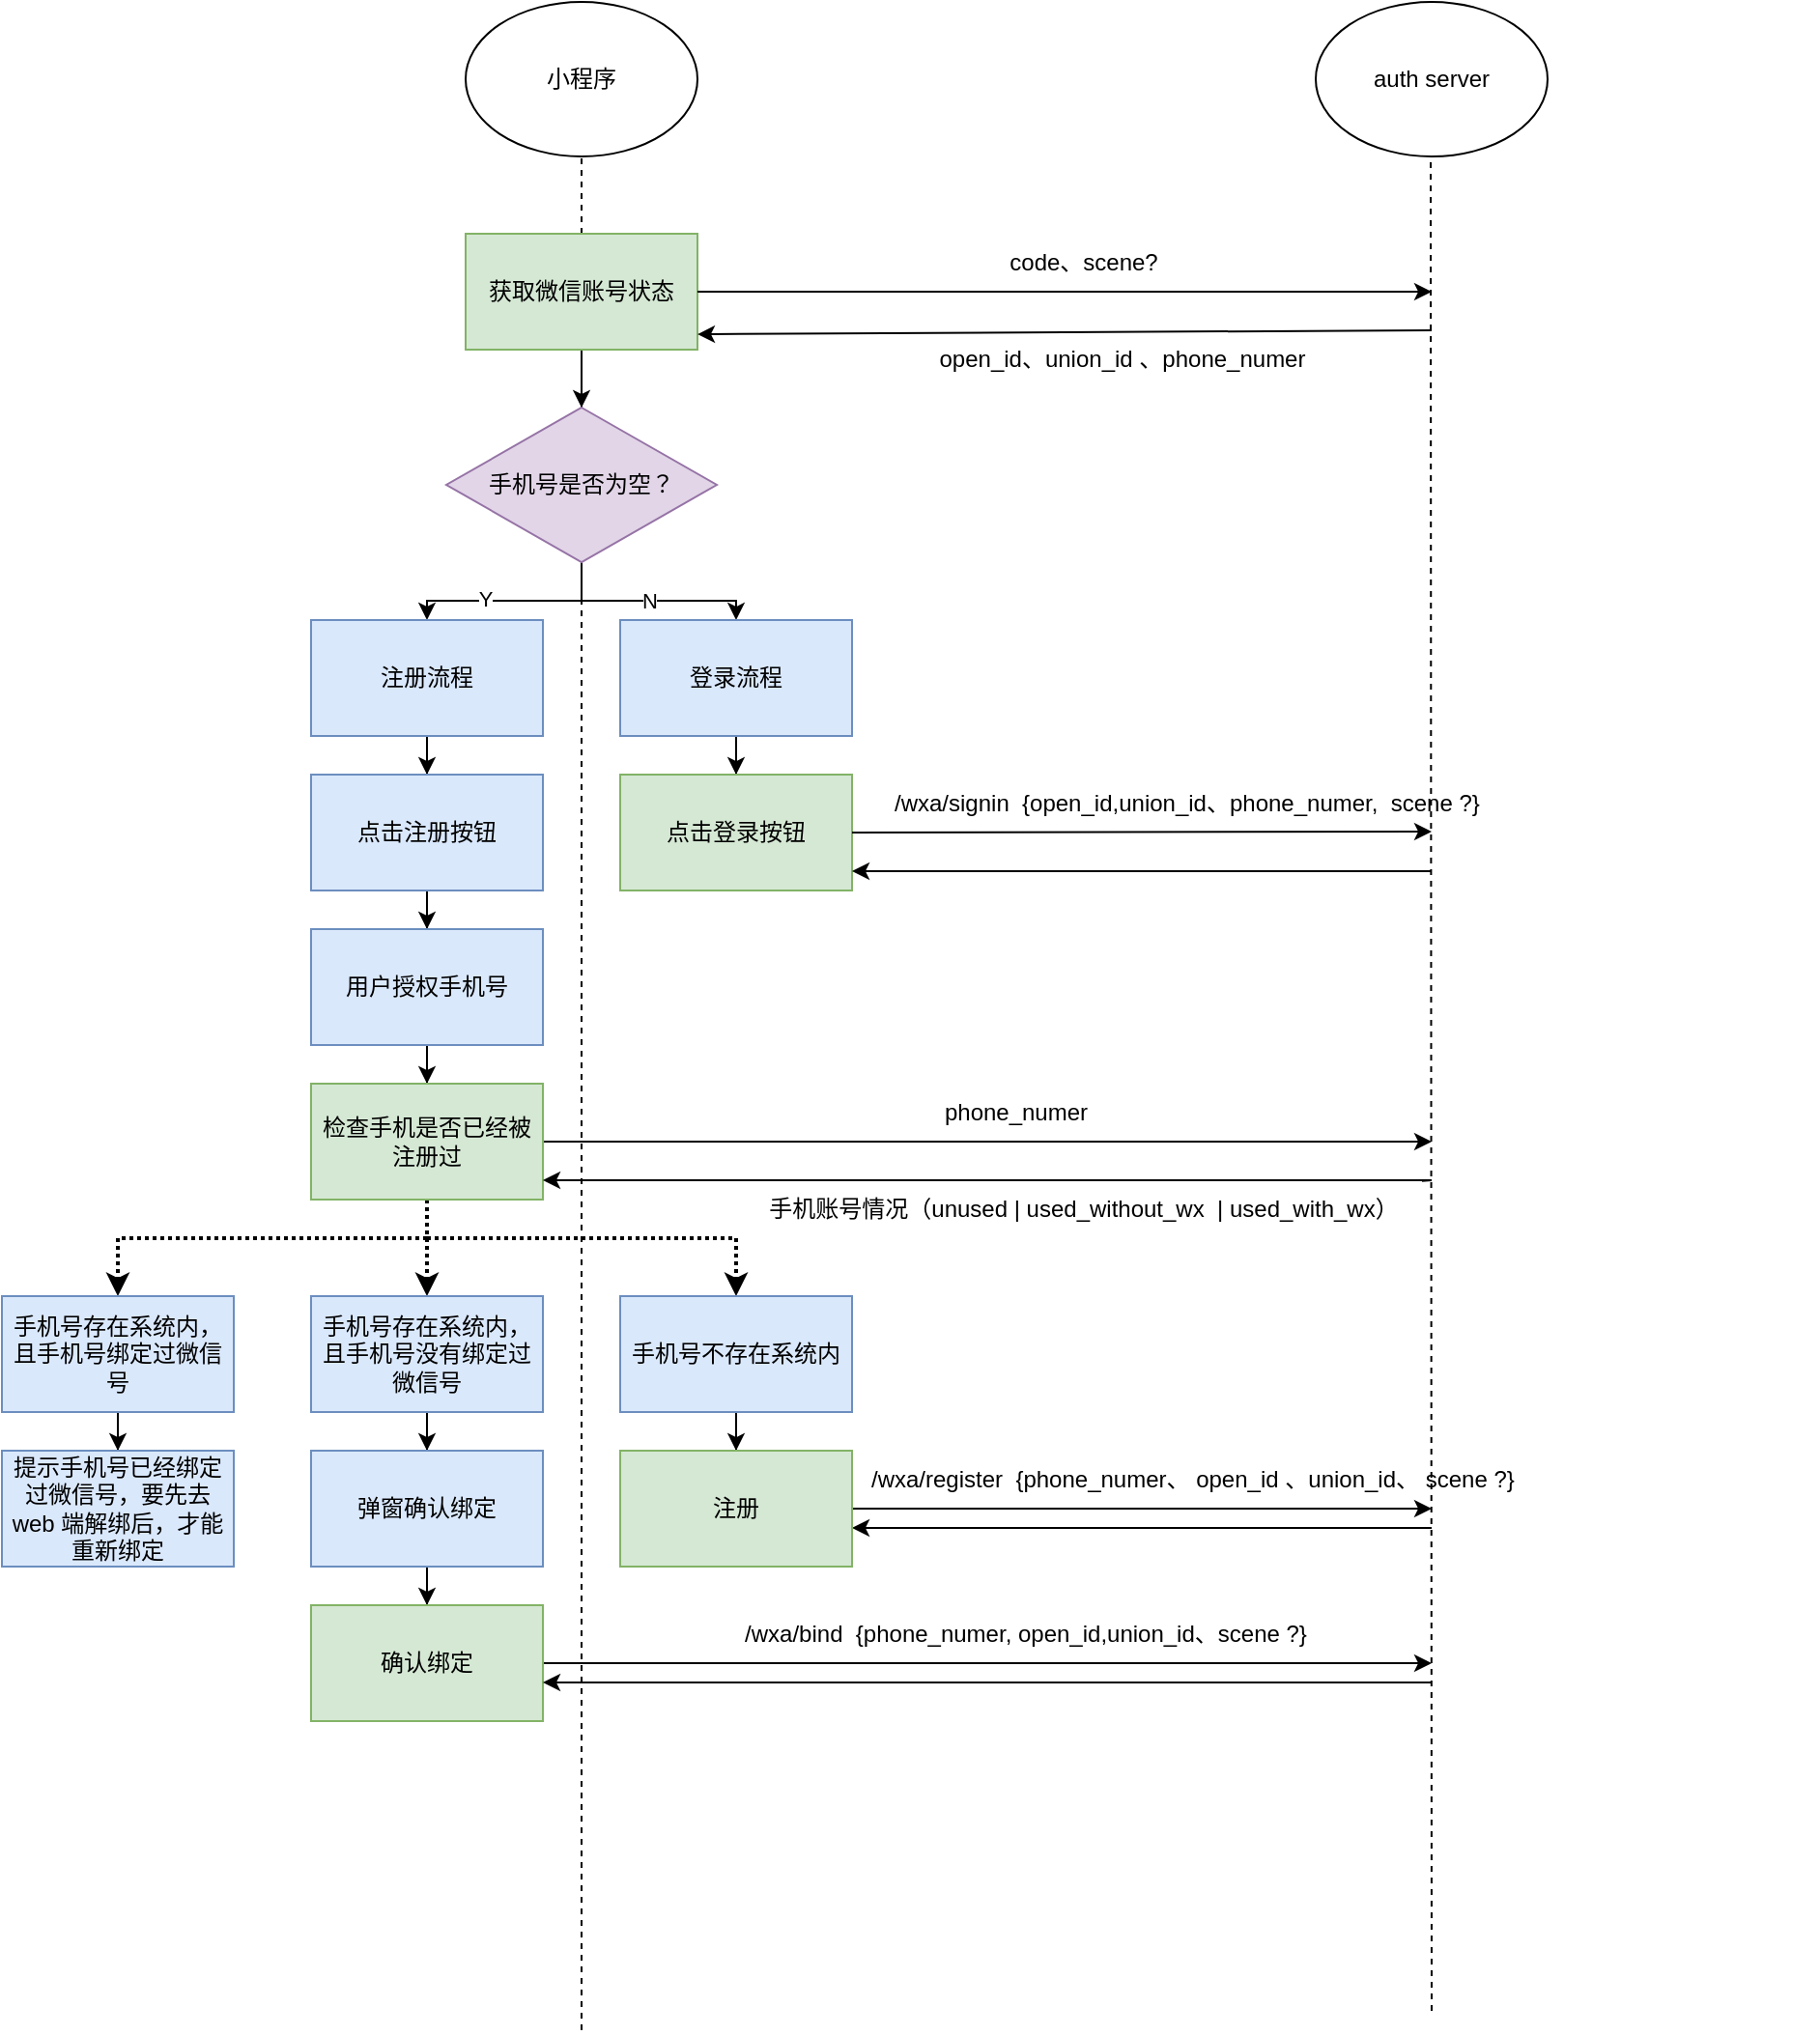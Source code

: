 <mxfile version="20.6.0" type="github">
  <diagram id="frfGcgA22GGOmQ5Yl26P" name="第 1 页">
    <mxGraphModel dx="2249" dy="706" grid="1" gridSize="10" guides="1" tooltips="1" connect="1" arrows="1" fold="1" page="1" pageScale="1" pageWidth="827" pageHeight="1169" math="0" shadow="0">
      <root>
        <mxCell id="0" />
        <mxCell id="1" parent="0" />
        <mxCell id="TeYJb4yFEiiPOOzQJac0-3" value="小程序" style="ellipse;whiteSpace=wrap;html=1;" vertex="1" parent="1">
          <mxGeometry x="160" y="120" width="120" height="80" as="geometry" />
        </mxCell>
        <mxCell id="TeYJb4yFEiiPOOzQJac0-5" value="" style="endArrow=none;dashed=1;html=1;rounded=0;entryX=0.5;entryY=1;entryDx=0;entryDy=0;startArrow=none;" edge="1" parent="1" target="TeYJb4yFEiiPOOzQJac0-3">
          <mxGeometry width="50" height="50" relative="1" as="geometry">
            <mxPoint x="220" y="930" as="sourcePoint" />
            <mxPoint x="440" y="370" as="targetPoint" />
          </mxGeometry>
        </mxCell>
        <mxCell id="TeYJb4yFEiiPOOzQJac0-4" value="auth server" style="ellipse;whiteSpace=wrap;html=1;" vertex="1" parent="1">
          <mxGeometry x="600" y="120" width="120" height="80" as="geometry" />
        </mxCell>
        <mxCell id="TeYJb4yFEiiPOOzQJac0-7" value="" style="endArrow=none;dashed=1;html=1;rounded=0;entryX=0.5;entryY=1;entryDx=0;entryDy=0;" edge="1" parent="1">
          <mxGeometry width="50" height="50" relative="1" as="geometry">
            <mxPoint x="660" y="1160" as="sourcePoint" />
            <mxPoint x="659.5" y="200" as="targetPoint" />
          </mxGeometry>
        </mxCell>
        <mxCell id="TeYJb4yFEiiPOOzQJac0-12" style="edgeStyle=orthogonalEdgeStyle;rounded=0;orthogonalLoop=1;jettySize=auto;html=1;entryX=0.5;entryY=0;entryDx=0;entryDy=0;" edge="1" parent="1" source="TeYJb4yFEiiPOOzQJac0-1" target="TeYJb4yFEiiPOOzQJac0-11">
          <mxGeometry relative="1" as="geometry" />
        </mxCell>
        <mxCell id="TeYJb4yFEiiPOOzQJac0-1" value="获取微信账号状态" style="rounded=0;whiteSpace=wrap;html=1;fillColor=#d5e8d4;strokeColor=#82b366;" vertex="1" parent="1">
          <mxGeometry x="160" y="240" width="120" height="60" as="geometry" />
        </mxCell>
        <mxCell id="TeYJb4yFEiiPOOzQJac0-8" value="" style="endArrow=classic;html=1;rounded=0;exitX=1;exitY=0.5;exitDx=0;exitDy=0;" edge="1" parent="1" source="TeYJb4yFEiiPOOzQJac0-1">
          <mxGeometry width="50" height="50" relative="1" as="geometry">
            <mxPoint x="390" y="420" as="sourcePoint" />
            <mxPoint x="660" y="270" as="targetPoint" />
          </mxGeometry>
        </mxCell>
        <mxCell id="TeYJb4yFEiiPOOzQJac0-9" value="" style="endArrow=classic;html=1;rounded=0;entryX=1;entryY=0.867;entryDx=0;entryDy=0;entryPerimeter=0;" edge="1" parent="1" target="TeYJb4yFEiiPOOzQJac0-1">
          <mxGeometry width="50" height="50" relative="1" as="geometry">
            <mxPoint x="660" y="290" as="sourcePoint" />
            <mxPoint x="220" y="340" as="targetPoint" />
          </mxGeometry>
        </mxCell>
        <mxCell id="TeYJb4yFEiiPOOzQJac0-10" value="open_id、union_id 、&lt;span style=&quot;background-color: initial;&quot;&gt;phone_numer&lt;/span&gt;" style="text;html=1;strokeColor=none;fillColor=none;align=center;verticalAlign=middle;whiteSpace=wrap;rounded=0;" vertex="1" parent="1">
          <mxGeometry x="400" y="290" width="200" height="30" as="geometry" />
        </mxCell>
        <mxCell id="TeYJb4yFEiiPOOzQJac0-37" style="edgeStyle=orthogonalEdgeStyle;rounded=0;orthogonalLoop=1;jettySize=auto;html=1;" edge="1" parent="1" source="TeYJb4yFEiiPOOzQJac0-11" target="TeYJb4yFEiiPOOzQJac0-14">
          <mxGeometry relative="1" as="geometry" />
        </mxCell>
        <mxCell id="TeYJb4yFEiiPOOzQJac0-39" value="Y" style="edgeLabel;html=1;align=center;verticalAlign=middle;resizable=0;points=[];" vertex="1" connectable="0" parent="TeYJb4yFEiiPOOzQJac0-37">
          <mxGeometry x="0.273" y="-1" relative="1" as="geometry">
            <mxPoint as="offset" />
          </mxGeometry>
        </mxCell>
        <mxCell id="TeYJb4yFEiiPOOzQJac0-38" value="N" style="edgeStyle=orthogonalEdgeStyle;rounded=0;orthogonalLoop=1;jettySize=auto;html=1;" edge="1" parent="1" source="TeYJb4yFEiiPOOzQJac0-11" target="TeYJb4yFEiiPOOzQJac0-13">
          <mxGeometry relative="1" as="geometry" />
        </mxCell>
        <mxCell id="TeYJb4yFEiiPOOzQJac0-11" value="手机号是否为空？" style="rhombus;whiteSpace=wrap;html=1;fillColor=#e1d5e7;strokeColor=#9673a6;" vertex="1" parent="1">
          <mxGeometry x="150" y="330" width="140" height="80" as="geometry" />
        </mxCell>
        <mxCell id="TeYJb4yFEiiPOOzQJac0-16" style="edgeStyle=orthogonalEdgeStyle;rounded=0;orthogonalLoop=1;jettySize=auto;html=1;" edge="1" parent="1" source="TeYJb4yFEiiPOOzQJac0-13" target="TeYJb4yFEiiPOOzQJac0-15">
          <mxGeometry relative="1" as="geometry" />
        </mxCell>
        <mxCell id="TeYJb4yFEiiPOOzQJac0-13" value="登录流程" style="rounded=0;whiteSpace=wrap;html=1;fillColor=#dae8fc;strokeColor=#6c8ebf;" vertex="1" parent="1">
          <mxGeometry x="240" y="440" width="120" height="60" as="geometry" />
        </mxCell>
        <mxCell id="TeYJb4yFEiiPOOzQJac0-20" style="edgeStyle=orthogonalEdgeStyle;rounded=0;orthogonalLoop=1;jettySize=auto;html=1;" edge="1" parent="1" source="TeYJb4yFEiiPOOzQJac0-14" target="TeYJb4yFEiiPOOzQJac0-19">
          <mxGeometry relative="1" as="geometry" />
        </mxCell>
        <mxCell id="TeYJb4yFEiiPOOzQJac0-14" value="注册流程" style="rounded=0;whiteSpace=wrap;html=1;fillColor=#dae8fc;strokeColor=#6c8ebf;" vertex="1" parent="1">
          <mxGeometry x="80" y="440" width="120" height="60" as="geometry" />
        </mxCell>
        <mxCell id="TeYJb4yFEiiPOOzQJac0-15" value="点击登录按钮" style="rounded=0;whiteSpace=wrap;html=1;fillColor=#d5e8d4;strokeColor=#82b366;" vertex="1" parent="1">
          <mxGeometry x="240" y="520" width="120" height="60" as="geometry" />
        </mxCell>
        <mxCell id="TeYJb4yFEiiPOOzQJac0-17" value="" style="endArrow=classic;html=1;rounded=0;exitX=1;exitY=0.5;exitDx=0;exitDy=0;" edge="1" parent="1" source="TeYJb4yFEiiPOOzQJac0-15">
          <mxGeometry width="50" height="50" relative="1" as="geometry">
            <mxPoint x="370" y="550" as="sourcePoint" />
            <mxPoint x="660" y="549.5" as="targetPoint" />
          </mxGeometry>
        </mxCell>
        <mxCell id="TeYJb4yFEiiPOOzQJac0-18" value="/wxa/signin&amp;nbsp; {open_id,&lt;span style=&quot;text-align: center;&quot;&gt;union_id、&lt;/span&gt;phone_numer,&amp;nbsp;&amp;nbsp;scene ?}" style="text;html=1;strokeColor=none;fillColor=none;align=left;verticalAlign=middle;whiteSpace=wrap;rounded=0;" vertex="1" parent="1">
          <mxGeometry x="380" y="520" width="480" height="30" as="geometry" />
        </mxCell>
        <mxCell id="TeYJb4yFEiiPOOzQJac0-22" style="edgeStyle=orthogonalEdgeStyle;rounded=0;orthogonalLoop=1;jettySize=auto;html=1;" edge="1" parent="1" source="TeYJb4yFEiiPOOzQJac0-19" target="TeYJb4yFEiiPOOzQJac0-21">
          <mxGeometry relative="1" as="geometry" />
        </mxCell>
        <mxCell id="TeYJb4yFEiiPOOzQJac0-19" value="点击注册按钮" style="rounded=0;whiteSpace=wrap;html=1;fillColor=#dae8fc;strokeColor=#6c8ebf;" vertex="1" parent="1">
          <mxGeometry x="80" y="520" width="120" height="60" as="geometry" />
        </mxCell>
        <mxCell id="TeYJb4yFEiiPOOzQJac0-28" style="edgeStyle=orthogonalEdgeStyle;rounded=0;orthogonalLoop=1;jettySize=auto;html=1;" edge="1" parent="1" source="TeYJb4yFEiiPOOzQJac0-21" target="TeYJb4yFEiiPOOzQJac0-23">
          <mxGeometry relative="1" as="geometry" />
        </mxCell>
        <mxCell id="TeYJb4yFEiiPOOzQJac0-21" value="用户授权手机号" style="rounded=0;whiteSpace=wrap;html=1;fillColor=#dae8fc;strokeColor=#6c8ebf;" vertex="1" parent="1">
          <mxGeometry x="80" y="600" width="120" height="60" as="geometry" />
        </mxCell>
        <mxCell id="TeYJb4yFEiiPOOzQJac0-24" style="edgeStyle=orthogonalEdgeStyle;rounded=0;orthogonalLoop=1;jettySize=auto;html=1;" edge="1" parent="1" source="TeYJb4yFEiiPOOzQJac0-23">
          <mxGeometry relative="1" as="geometry">
            <mxPoint x="660" y="710" as="targetPoint" />
          </mxGeometry>
        </mxCell>
        <mxCell id="TeYJb4yFEiiPOOzQJac0-64" style="edgeStyle=orthogonalEdgeStyle;rounded=0;orthogonalLoop=1;jettySize=auto;html=1;dashed=1;dashPattern=1 1;strokeWidth=2;" edge="1" parent="1" source="TeYJb4yFEiiPOOzQJac0-23" target="TeYJb4yFEiiPOOzQJac0-57">
          <mxGeometry relative="1" as="geometry">
            <Array as="points">
              <mxPoint x="140" y="760" />
              <mxPoint x="-20" y="760" />
            </Array>
          </mxGeometry>
        </mxCell>
        <mxCell id="TeYJb4yFEiiPOOzQJac0-65" style="edgeStyle=orthogonalEdgeStyle;rounded=0;orthogonalLoop=1;jettySize=auto;html=1;dashed=1;dashPattern=1 1;strokeWidth=2;" edge="1" parent="1" source="TeYJb4yFEiiPOOzQJac0-23" target="TeYJb4yFEiiPOOzQJac0-32">
          <mxGeometry relative="1" as="geometry" />
        </mxCell>
        <mxCell id="TeYJb4yFEiiPOOzQJac0-66" style="edgeStyle=orthogonalEdgeStyle;rounded=0;orthogonalLoop=1;jettySize=auto;html=1;strokeWidth=2;dashed=1;dashPattern=1 1;" edge="1" parent="1" source="TeYJb4yFEiiPOOzQJac0-23" target="TeYJb4yFEiiPOOzQJac0-41">
          <mxGeometry relative="1" as="geometry">
            <Array as="points">
              <mxPoint x="140" y="760" />
              <mxPoint x="300" y="760" />
            </Array>
          </mxGeometry>
        </mxCell>
        <mxCell id="TeYJb4yFEiiPOOzQJac0-23" value="检查手机是否已经被注册过" style="rounded=0;whiteSpace=wrap;html=1;fillColor=#d5e8d4;strokeColor=#82b366;" vertex="1" parent="1">
          <mxGeometry x="80" y="680" width="120" height="60" as="geometry" />
        </mxCell>
        <mxCell id="TeYJb4yFEiiPOOzQJac0-25" value="" style="endArrow=classic;html=1;rounded=0;" edge="1" parent="1">
          <mxGeometry width="50" height="50" relative="1" as="geometry">
            <mxPoint x="660" y="570" as="sourcePoint" />
            <mxPoint x="360" y="570" as="targetPoint" />
          </mxGeometry>
        </mxCell>
        <mxCell id="TeYJb4yFEiiPOOzQJac0-26" value="" style="endArrow=classic;html=1;rounded=0;startArrow=none;" edge="1" parent="1">
          <mxGeometry width="50" height="50" relative="1" as="geometry">
            <mxPoint x="660" y="730" as="sourcePoint" />
            <mxPoint x="200" y="730" as="targetPoint" />
          </mxGeometry>
        </mxCell>
        <mxCell id="TeYJb4yFEiiPOOzQJac0-47" style="edgeStyle=orthogonalEdgeStyle;rounded=0;orthogonalLoop=1;jettySize=auto;html=1;" edge="1" parent="1" source="TeYJb4yFEiiPOOzQJac0-32" target="TeYJb4yFEiiPOOzQJac0-43">
          <mxGeometry relative="1" as="geometry" />
        </mxCell>
        <mxCell id="TeYJb4yFEiiPOOzQJac0-32" value="手机号存在系统内，且手机号没有绑定过微信号" style="rounded=0;whiteSpace=wrap;html=1;fillColor=#dae8fc;strokeColor=#6c8ebf;" vertex="1" parent="1">
          <mxGeometry x="80" y="790" width="120" height="60" as="geometry" />
        </mxCell>
        <mxCell id="TeYJb4yFEiiPOOzQJac0-33" value="" style="endArrow=none;dashed=1;html=1;rounded=0;entryX=0.5;entryY=1;entryDx=0;entryDy=0;" edge="1" parent="1">
          <mxGeometry width="50" height="50" relative="1" as="geometry">
            <mxPoint x="220" y="1170" as="sourcePoint" />
            <mxPoint x="220" y="830" as="targetPoint" />
          </mxGeometry>
        </mxCell>
        <mxCell id="TeYJb4yFEiiPOOzQJac0-71" style="edgeStyle=orthogonalEdgeStyle;rounded=0;orthogonalLoop=1;jettySize=auto;html=1;strokeWidth=1;" edge="1" parent="1" source="TeYJb4yFEiiPOOzQJac0-41" target="TeYJb4yFEiiPOOzQJac0-62">
          <mxGeometry relative="1" as="geometry" />
        </mxCell>
        <mxCell id="TeYJb4yFEiiPOOzQJac0-41" value="手机号不存在系统内" style="rounded=0;whiteSpace=wrap;html=1;fillColor=#dae8fc;strokeColor=#6c8ebf;" vertex="1" parent="1">
          <mxGeometry x="240" y="790" width="120" height="60" as="geometry" />
        </mxCell>
        <mxCell id="TeYJb4yFEiiPOOzQJac0-54" style="edgeStyle=orthogonalEdgeStyle;rounded=0;orthogonalLoop=1;jettySize=auto;html=1;" edge="1" parent="1" source="TeYJb4yFEiiPOOzQJac0-43" target="TeYJb4yFEiiPOOzQJac0-53">
          <mxGeometry relative="1" as="geometry" />
        </mxCell>
        <mxCell id="TeYJb4yFEiiPOOzQJac0-43" value="弹窗确认绑定" style="rounded=0;whiteSpace=wrap;html=1;fillColor=#dae8fc;strokeColor=#6c8ebf;" vertex="1" parent="1">
          <mxGeometry x="80" y="870" width="120" height="60" as="geometry" />
        </mxCell>
        <mxCell id="TeYJb4yFEiiPOOzQJac0-46" value="phone_numer" style="text;html=1;strokeColor=none;fillColor=none;align=center;verticalAlign=middle;whiteSpace=wrap;rounded=0;" vertex="1" parent="1">
          <mxGeometry x="330" y="680" width="230" height="30" as="geometry" />
        </mxCell>
        <mxCell id="TeYJb4yFEiiPOOzQJac0-51" value="" style="endArrow=classic;html=1;rounded=0;" edge="1" parent="1">
          <mxGeometry width="50" height="50" relative="1" as="geometry">
            <mxPoint x="660" y="910" as="sourcePoint" />
            <mxPoint x="360" y="910" as="targetPoint" />
          </mxGeometry>
        </mxCell>
        <mxCell id="TeYJb4yFEiiPOOzQJac0-52" value="/wxa/register&amp;nbsp; {phone_numer、 open_id 、&lt;span style=&quot;text-align: center;&quot;&gt;union_id、&lt;/span&gt;&amp;nbsp;scene ?}" style="text;html=1;strokeColor=none;fillColor=none;align=left;verticalAlign=middle;whiteSpace=wrap;rounded=0;" vertex="1" parent="1">
          <mxGeometry x="367.5" y="870" width="472.5" height="30" as="geometry" />
        </mxCell>
        <mxCell id="TeYJb4yFEiiPOOzQJac0-55" style="edgeStyle=orthogonalEdgeStyle;rounded=0;orthogonalLoop=1;jettySize=auto;html=1;" edge="1" parent="1" source="TeYJb4yFEiiPOOzQJac0-53">
          <mxGeometry relative="1" as="geometry">
            <mxPoint x="660" y="980" as="targetPoint" />
          </mxGeometry>
        </mxCell>
        <mxCell id="TeYJb4yFEiiPOOzQJac0-53" value="确认绑定" style="rounded=0;whiteSpace=wrap;html=1;fillColor=#d5e8d4;strokeColor=#82b366;" vertex="1" parent="1">
          <mxGeometry x="80" y="950" width="120" height="60" as="geometry" />
        </mxCell>
        <mxCell id="TeYJb4yFEiiPOOzQJac0-56" value="/wxa/bind&amp;nbsp; {phone_numer, open_id,union_id、scene ?}" style="text;html=1;strokeColor=none;fillColor=none;align=center;verticalAlign=middle;whiteSpace=wrap;rounded=0;" vertex="1" parent="1">
          <mxGeometry x="280" y="950" width="340" height="30" as="geometry" />
        </mxCell>
        <mxCell id="TeYJb4yFEiiPOOzQJac0-59" style="edgeStyle=orthogonalEdgeStyle;rounded=0;orthogonalLoop=1;jettySize=auto;html=1;" edge="1" parent="1" source="TeYJb4yFEiiPOOzQJac0-57" target="TeYJb4yFEiiPOOzQJac0-58">
          <mxGeometry relative="1" as="geometry" />
        </mxCell>
        <mxCell id="TeYJb4yFEiiPOOzQJac0-57" value="手机号存在系统内，且手机号绑定过微信号" style="rounded=0;whiteSpace=wrap;html=1;fillColor=#dae8fc;strokeColor=#6c8ebf;" vertex="1" parent="1">
          <mxGeometry x="-80" y="790" width="120" height="60" as="geometry" />
        </mxCell>
        <mxCell id="TeYJb4yFEiiPOOzQJac0-58" value="提示手机号已经绑定过微信号，要先去 web 端解绑后，才能重新绑定" style="rounded=0;whiteSpace=wrap;html=1;fillColor=#dae8fc;strokeColor=#6c8ebf;" vertex="1" parent="1">
          <mxGeometry x="-80" y="870" width="120" height="60" as="geometry" />
        </mxCell>
        <mxCell id="TeYJb4yFEiiPOOzQJac0-63" style="edgeStyle=orthogonalEdgeStyle;rounded=0;orthogonalLoop=1;jettySize=auto;html=1;" edge="1" parent="1" source="TeYJb4yFEiiPOOzQJac0-62">
          <mxGeometry relative="1" as="geometry">
            <mxPoint x="660" y="900" as="targetPoint" />
          </mxGeometry>
        </mxCell>
        <mxCell id="TeYJb4yFEiiPOOzQJac0-62" value="注册" style="rounded=0;whiteSpace=wrap;html=1;fillColor=#d5e8d4;strokeColor=#82b366;" vertex="1" parent="1">
          <mxGeometry x="240" y="870" width="120" height="60" as="geometry" />
        </mxCell>
        <mxCell id="TeYJb4yFEiiPOOzQJac0-67" value="code、scene?" style="text;html=1;strokeColor=none;fillColor=none;align=center;verticalAlign=middle;whiteSpace=wrap;rounded=0;" vertex="1" parent="1">
          <mxGeometry x="380" y="240" width="200" height="30" as="geometry" />
        </mxCell>
        <mxCell id="TeYJb4yFEiiPOOzQJac0-68" value="" style="endArrow=classic;html=1;rounded=0;" edge="1" parent="1">
          <mxGeometry width="50" height="50" relative="1" as="geometry">
            <mxPoint x="660" y="990" as="sourcePoint" />
            <mxPoint x="200" y="990" as="targetPoint" />
          </mxGeometry>
        </mxCell>
        <mxCell id="TeYJb4yFEiiPOOzQJac0-61" value="手机账号情况（unused | used_without_wx&amp;nbsp; | used_with_wx）" style="text;html=1;strokeColor=none;fillColor=none;align=center;verticalAlign=middle;whiteSpace=wrap;rounded=0;" vertex="1" parent="1">
          <mxGeometry x="305" y="730" width="350" height="30" as="geometry" />
        </mxCell>
        <mxCell id="TeYJb4yFEiiPOOzQJac0-69" value="" style="endArrow=none;html=1;rounded=0;" edge="1" parent="1" target="TeYJb4yFEiiPOOzQJac0-61">
          <mxGeometry width="50" height="50" relative="1" as="geometry">
            <mxPoint x="660" y="730" as="sourcePoint" />
            <mxPoint x="200" y="730" as="targetPoint" />
          </mxGeometry>
        </mxCell>
      </root>
    </mxGraphModel>
  </diagram>
</mxfile>

